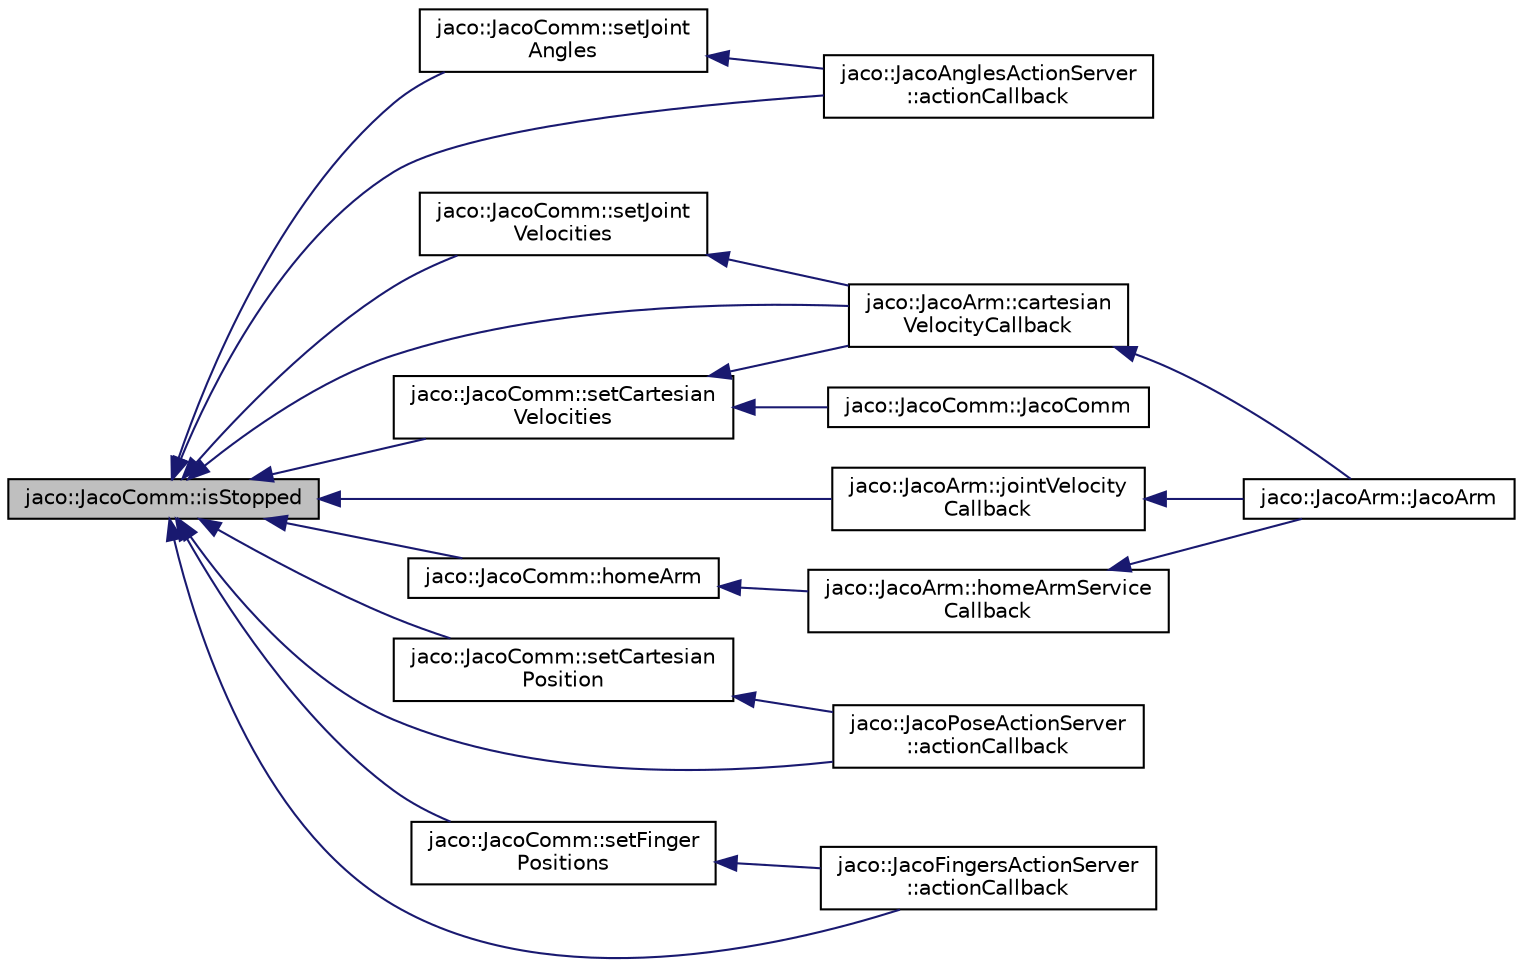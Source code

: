 digraph "jaco::JacoComm::isStopped"
{
  edge [fontname="Helvetica",fontsize="10",labelfontname="Helvetica",labelfontsize="10"];
  node [fontname="Helvetica",fontsize="10",shape=record];
  rankdir="LR";
  Node1 [label="jaco::JacoComm::isStopped",height=0.2,width=0.4,color="black", fillcolor="grey75", style="filled", fontcolor="black"];
  Node1 -> Node2 [dir="back",color="midnightblue",fontsize="10",style="solid"];
  Node2 [label="jaco::JacoAnglesActionServer\l::actionCallback",height=0.2,width=0.4,color="black", fillcolor="white", style="filled",URL="$classjaco_1_1_jaco_angles_action_server.html#a3a3da8fd412f2311534246d2287a5b90"];
  Node1 -> Node3 [dir="back",color="midnightblue",fontsize="10",style="solid"];
  Node3 [label="jaco::JacoArm::jointVelocity\lCallback",height=0.2,width=0.4,color="black", fillcolor="white", style="filled",URL="$classjaco_1_1_jaco_arm.html#a2c2cfc44e480845bbf7e78c6bfe454b6"];
  Node3 -> Node4 [dir="back",color="midnightblue",fontsize="10",style="solid"];
  Node4 [label="jaco::JacoArm::JacoArm",height=0.2,width=0.4,color="black", fillcolor="white", style="filled",URL="$classjaco_1_1_jaco_arm.html#ab29d25cb3b4bafdc523cbe271c801681"];
  Node1 -> Node5 [dir="back",color="midnightblue",fontsize="10",style="solid"];
  Node5 [label="jaco::JacoArm::cartesian\lVelocityCallback",height=0.2,width=0.4,color="black", fillcolor="white", style="filled",URL="$classjaco_1_1_jaco_arm.html#a091f2eaffef84362f69e3b49482982db"];
  Node5 -> Node4 [dir="back",color="midnightblue",fontsize="10",style="solid"];
  Node1 -> Node6 [dir="back",color="midnightblue",fontsize="10",style="solid"];
  Node6 [label="jaco::JacoComm::homeArm",height=0.2,width=0.4,color="black", fillcolor="white", style="filled",URL="$classjaco_1_1_jaco_comm.html#a38c69b22bc293afd3f27eff9179dec4c",tooltip="Send the arm to the \"home\" position. "];
  Node6 -> Node7 [dir="back",color="midnightblue",fontsize="10",style="solid"];
  Node7 [label="jaco::JacoArm::homeArmService\lCallback",height=0.2,width=0.4,color="black", fillcolor="white", style="filled",URL="$classjaco_1_1_jaco_arm.html#a0296802ee4994977c35532077dd28a44"];
  Node7 -> Node4 [dir="back",color="midnightblue",fontsize="10",style="solid"];
  Node1 -> Node8 [dir="back",color="midnightblue",fontsize="10",style="solid"];
  Node8 [label="jaco::JacoComm::setJoint\lAngles",height=0.2,width=0.4,color="black", fillcolor="white", style="filled",URL="$classjaco_1_1_jaco_comm.html#ad53fa0c190d41da8430de2e9bf997f05",tooltip="Sends a joint angle command to the Jaco arm. "];
  Node8 -> Node2 [dir="back",color="midnightblue",fontsize="10",style="solid"];
  Node1 -> Node9 [dir="back",color="midnightblue",fontsize="10",style="solid"];
  Node9 [label="jaco::JacoComm::setCartesian\lPosition",height=0.2,width=0.4,color="black", fillcolor="white", style="filled",URL="$classjaco_1_1_jaco_comm.html#a7a7375d2609c81f0a03974b06ca07be0",tooltip="Sends a cartesian coordinate trajectory to the Jaco arm. "];
  Node9 -> Node10 [dir="back",color="midnightblue",fontsize="10",style="solid"];
  Node10 [label="jaco::JacoPoseActionServer\l::actionCallback",height=0.2,width=0.4,color="black", fillcolor="white", style="filled",URL="$classjaco_1_1_jaco_pose_action_server.html#a82396bb5f219f54518a80493bfd38f26"];
  Node1 -> Node11 [dir="back",color="midnightblue",fontsize="10",style="solid"];
  Node11 [label="jaco::JacoComm::setFinger\lPositions",height=0.2,width=0.4,color="black", fillcolor="white", style="filled",URL="$classjaco_1_1_jaco_comm.html#a5cdc217373b923f7de2ed468150281fa",tooltip="Sets the finger positions. "];
  Node11 -> Node12 [dir="back",color="midnightblue",fontsize="10",style="solid"];
  Node12 [label="jaco::JacoFingersActionServer\l::actionCallback",height=0.2,width=0.4,color="black", fillcolor="white", style="filled",URL="$classjaco_1_1_jaco_fingers_action_server.html#a642f494b27d513457e9f29de7a4b31b6"];
  Node1 -> Node13 [dir="back",color="midnightblue",fontsize="10",style="solid"];
  Node13 [label="jaco::JacoComm::setJoint\lVelocities",height=0.2,width=0.4,color="black", fillcolor="white", style="filled",URL="$classjaco_1_1_jaco_comm.html#af269b1c8d8b1f32c1003ca2e464252f0",tooltip="Set the angular velocity of the joints. "];
  Node13 -> Node5 [dir="back",color="midnightblue",fontsize="10",style="solid"];
  Node1 -> Node14 [dir="back",color="midnightblue",fontsize="10",style="solid"];
  Node14 [label="jaco::JacoComm::setCartesian\lVelocities",height=0.2,width=0.4,color="black", fillcolor="white", style="filled",URL="$classjaco_1_1_jaco_comm.html#a468352480a437cc2144c8d4d289815a5",tooltip="Set the cartesian velocity of the tool tip. "];
  Node14 -> Node5 [dir="back",color="midnightblue",fontsize="10",style="solid"];
  Node14 -> Node15 [dir="back",color="midnightblue",fontsize="10",style="solid"];
  Node15 [label="jaco::JacoComm::JacoComm",height=0.2,width=0.4,color="black", fillcolor="white", style="filled",URL="$classjaco_1_1_jaco_comm.html#acdf234ee7f30cf5ead4f41beb3481521"];
  Node1 -> Node12 [dir="back",color="midnightblue",fontsize="10",style="solid"];
  Node1 -> Node10 [dir="back",color="midnightblue",fontsize="10",style="solid"];
}
